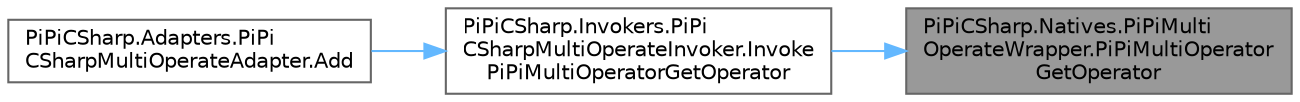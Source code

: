 digraph "PiPiCSharp.Natives.PiPiMultiOperateWrapper.PiPiMultiOperatorGetOperator"
{
 // LATEX_PDF_SIZE
  bgcolor="transparent";
  edge [fontname=Helvetica,fontsize=10,labelfontname=Helvetica,labelfontsize=10];
  node [fontname=Helvetica,fontsize=10,shape=box,height=0.2,width=0.4];
  rankdir="RL";
  Node1 [id="Node000001",label="PiPiCSharp.Natives.PiPiMulti\lOperateWrapper.PiPiMultiOperator\lGetOperator",height=0.2,width=0.4,color="gray40", fillcolor="grey60", style="filled", fontcolor="black",tooltip="Invoke c++ PiPiMultiOperator GetPointer."];
  Node1 -> Node2 [id="edge1_Node000001_Node000002",dir="back",color="steelblue1",style="solid",tooltip=" "];
  Node2 [id="Node000002",label="PiPiCSharp.Invokers.PiPi\lCSharpMultiOperateInvoker.Invoke\lPiPiMultiOperatorGetOperator",height=0.2,width=0.4,color="grey40", fillcolor="white", style="filled",URL="$class_pi_pi_c_sharp_1_1_invokers_1_1_pi_pi_c_sharp_multi_operate_invoker.html#aff75604a2550c60f0ddca033ceaab5ba",tooltip="Invoke PiPiMultiOperateWrapper PiPiMultiOperatorGetOperator."];
  Node2 -> Node3 [id="edge2_Node000002_Node000003",dir="back",color="steelblue1",style="solid",tooltip=" "];
  Node3 [id="Node000003",label="PiPiCSharp.Adapters.PiPi\lCSharpMultiOperateAdapter.Add",height=0.2,width=0.4,color="grey40", fillcolor="white", style="filled",URL="$class_pi_pi_c_sharp_1_1_adapters_1_1_pi_pi_c_sharp_multi_operate_adapter.html#a079176dd28814b0a7bbdcda92295e926",tooltip="Add PDF to multi operator."];
}

